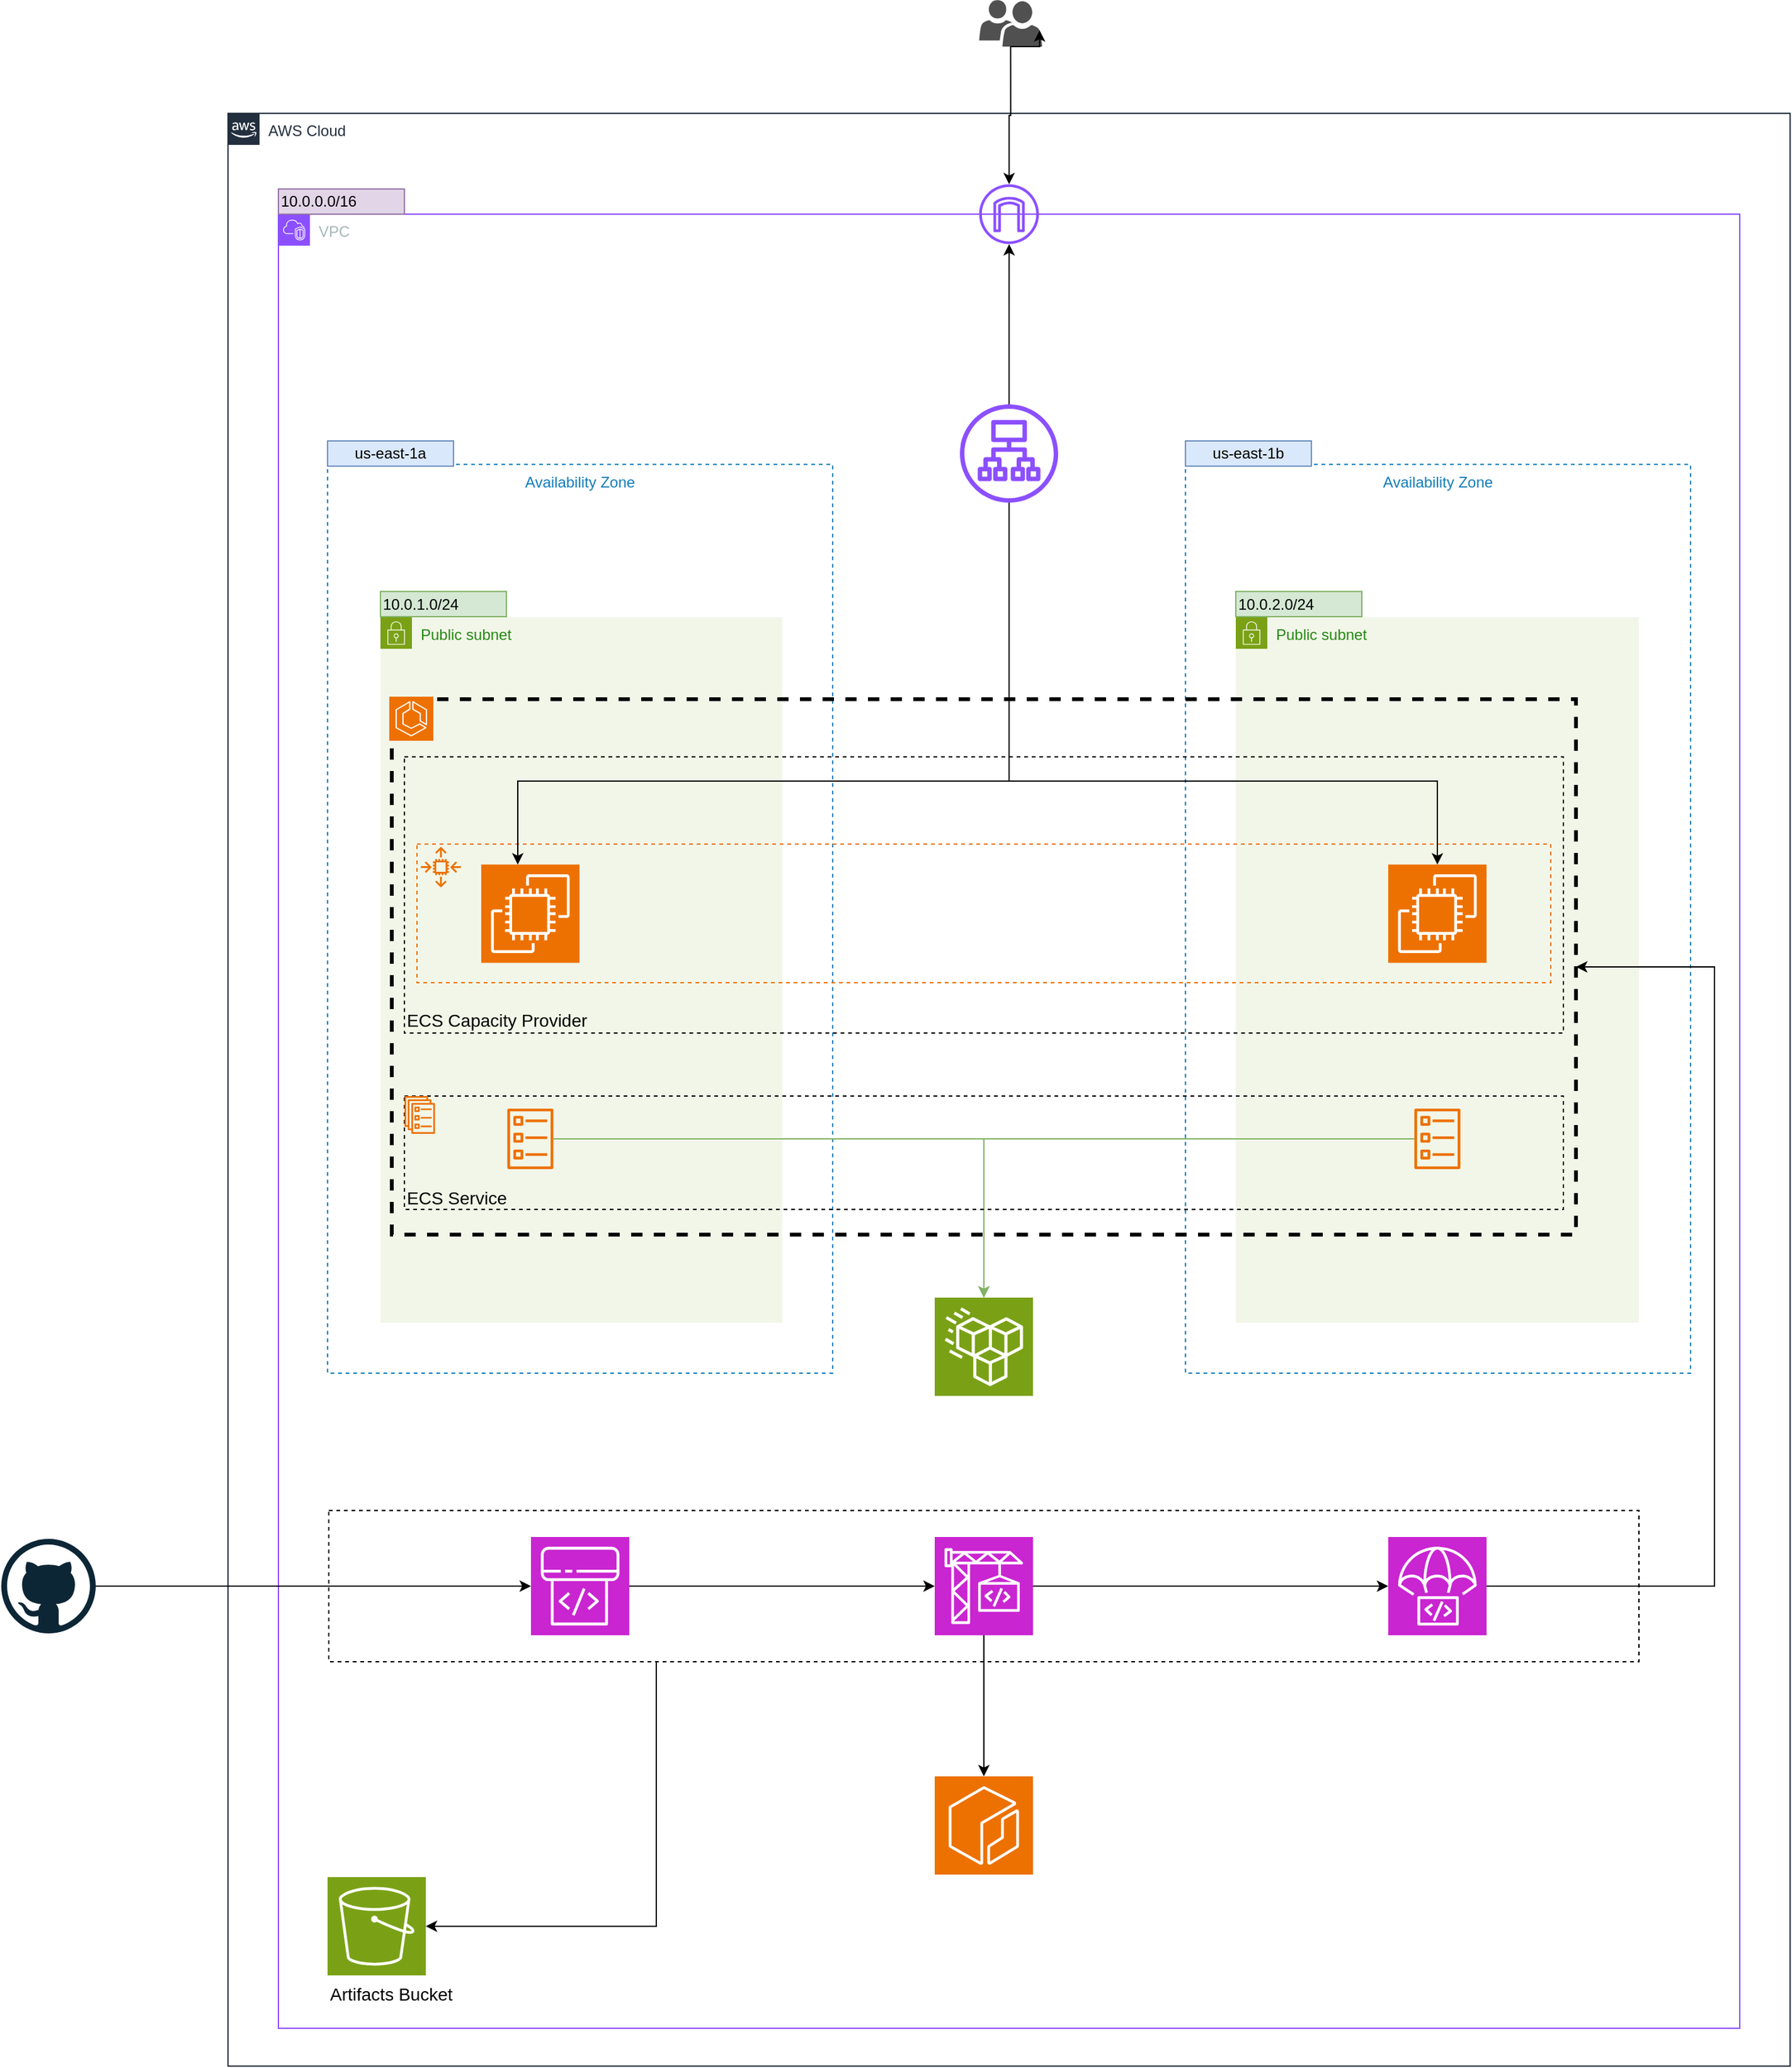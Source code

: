 <mxfile version="24.6.4" type="device">
  <diagram id="Ht1M8jgEwFfnCIfOTk4-" name="Page-1">
    <mxGraphModel dx="1687" dy="1634" grid="1" gridSize="10" guides="1" tooltips="1" connect="1" arrows="1" fold="1" page="1" pageScale="1" pageWidth="827" pageHeight="1169" math="0" shadow="0">
      <root>
        <mxCell id="0" />
        <mxCell id="1" parent="0" />
        <mxCell id="KW59PeZABZt6SA6DWuRM-1" value="AWS Cloud" style="points=[[0,0],[0.25,0],[0.5,0],[0.75,0],[1,0],[1,0.25],[1,0.5],[1,0.75],[1,1],[0.75,1],[0.5,1],[0.25,1],[0,1],[0,0.75],[0,0.5],[0,0.25]];outlineConnect=0;gradientColor=none;html=1;whiteSpace=wrap;fontSize=12;fontStyle=0;shape=mxgraph.aws4.group;grIcon=mxgraph.aws4.group_aws_cloud_alt;strokeColor=#232F3E;fillColor=none;verticalAlign=top;align=left;spacingLeft=30;fontColor=#232F3E;dashed=0;container=1;pointerEvents=0;collapsible=0;recursiveResize=0;movable=1;resizable=1;rotatable=1;deletable=1;editable=1;locked=0;connectable=1;" parent="1" vertex="1">
          <mxGeometry x="1120" y="120" width="1240" height="1550" as="geometry" />
        </mxCell>
        <mxCell id="KW59PeZABZt6SA6DWuRM-3" value="VPC" style="points=[[0,0],[0.25,0],[0.5,0],[0.75,0],[1,0],[1,0.25],[1,0.5],[1,0.75],[1,1],[0.75,1],[0.5,1],[0.25,1],[0,1],[0,0.75],[0,0.5],[0,0.25]];outlineConnect=0;gradientColor=none;html=1;whiteSpace=wrap;fontSize=12;fontStyle=0;container=1;pointerEvents=0;collapsible=0;recursiveResize=0;shape=mxgraph.aws4.group;grIcon=mxgraph.aws4.group_vpc2;strokeColor=#8C4FFF;fillColor=none;verticalAlign=top;align=left;spacingLeft=30;fontColor=#AAB7B8;dashed=0;" parent="KW59PeZABZt6SA6DWuRM-1" vertex="1">
          <mxGeometry x="40" y="80" width="1160" height="1440" as="geometry" />
        </mxCell>
        <mxCell id="YAXFw-S7Jnl4mdZOeOcL-41" value="Availability Zone" style="fillColor=none;strokeColor=#147EBA;dashed=1;verticalAlign=top;fontStyle=0;fontColor=#147EBA;whiteSpace=wrap;html=1;" parent="KW59PeZABZt6SA6DWuRM-3" vertex="1">
          <mxGeometry x="720" y="198.63" width="401" height="721.37" as="geometry" />
        </mxCell>
        <mxCell id="KW59PeZABZt6SA6DWuRM-12" value="Availability Zone" style="fillColor=none;strokeColor=#147EBA;dashed=1;verticalAlign=top;fontStyle=0;fontColor=#147EBA;whiteSpace=wrap;html=1;" parent="KW59PeZABZt6SA6DWuRM-3" vertex="1">
          <mxGeometry x="39" y="198.63" width="401" height="721.37" as="geometry" />
        </mxCell>
        <mxCell id="KW59PeZABZt6SA6DWuRM-4" value="Public subnet" style="points=[[0,0],[0.25,0],[0.5,0],[0.75,0],[1,0],[1,0.25],[1,0.5],[1,0.75],[1,1],[0.75,1],[0.5,1],[0.25,1],[0,1],[0,0.75],[0,0.5],[0,0.25]];outlineConnect=0;gradientColor=none;html=1;whiteSpace=wrap;fontSize=12;fontStyle=0;container=1;pointerEvents=0;collapsible=0;recursiveResize=0;shape=mxgraph.aws4.group;grIcon=mxgraph.aws4.group_security_group;grStroke=0;strokeColor=#7AA116;fillColor=#F2F6E8;verticalAlign=top;align=left;spacingLeft=30;fontColor=#248814;dashed=0;" parent="KW59PeZABZt6SA6DWuRM-3" vertex="1">
          <mxGeometry x="81" y="320" width="319" height="560" as="geometry" />
        </mxCell>
        <mxCell id="Jj9UYMmZ1Mb0EDD-zCcL-1" value="" style="sketch=0;points=[[0,0,0],[0.25,0,0],[0.5,0,0],[0.75,0,0],[1,0,0],[0,1,0],[0.25,1,0],[0.5,1,0],[0.75,1,0],[1,1,0],[0,0.25,0],[0,0.5,0],[0,0.75,0],[1,0.25,0],[1,0.5,0],[1,0.75,0]];outlineConnect=0;fontColor=#232F3E;fillColor=#ED7100;strokeColor=#ffffff;dashed=0;verticalLabelPosition=bottom;verticalAlign=top;align=center;html=1;fontSize=12;fontStyle=0;aspect=fixed;shape=mxgraph.aws4.resourceIcon;resIcon=mxgraph.aws4.ec2;" parent="KW59PeZABZt6SA6DWuRM-4" vertex="1">
          <mxGeometry x="80" y="196.25" width="78" height="78" as="geometry" />
        </mxCell>
        <mxCell id="K1Jlephq4LcjaDRVlc-C-10" value="" style="sketch=0;outlineConnect=0;fontColor=#232F3E;gradientColor=none;fillColor=#ED7100;strokeColor=none;dashed=0;verticalLabelPosition=bottom;verticalAlign=top;align=center;html=1;fontSize=12;fontStyle=0;aspect=fixed;pointerEvents=1;shape=mxgraph.aws4.ecs_task;" vertex="1" parent="KW59PeZABZt6SA6DWuRM-4">
          <mxGeometry x="100.5" y="390" width="37" height="48" as="geometry" />
        </mxCell>
        <mxCell id="KW59PeZABZt6SA6DWuRM-8" value="10.0.1.0/24" style="text;html=1;align=left;verticalAlign=middle;whiteSpace=wrap;rounded=0;fillColor=#d5e8d4;strokeColor=#82b366;" parent="KW59PeZABZt6SA6DWuRM-3" vertex="1">
          <mxGeometry x="81" y="299.5" width="100" height="20" as="geometry" />
        </mxCell>
        <mxCell id="KW59PeZABZt6SA6DWuRM-13" value="us-east-1a" style="text;html=1;align=center;verticalAlign=middle;whiteSpace=wrap;rounded=0;fillColor=#dae8fc;strokeColor=#6c8ebf;" parent="KW59PeZABZt6SA6DWuRM-3" vertex="1">
          <mxGeometry x="39" y="180" width="100" height="20" as="geometry" />
        </mxCell>
        <mxCell id="iPUKWWcroHYGa8-xgQve-2" value="Public subnet" style="points=[[0,0],[0.25,0],[0.5,0],[0.75,0],[1,0],[1,0.25],[1,0.5],[1,0.75],[1,1],[0.75,1],[0.5,1],[0.25,1],[0,1],[0,0.75],[0,0.5],[0,0.25]];outlineConnect=0;gradientColor=none;html=1;whiteSpace=wrap;fontSize=12;fontStyle=0;container=1;pointerEvents=0;collapsible=0;recursiveResize=0;shape=mxgraph.aws4.group;grIcon=mxgraph.aws4.group_security_group;grStroke=0;strokeColor=#7AA116;fillColor=#F2F6E8;verticalAlign=top;align=left;spacingLeft=30;fontColor=#248814;dashed=0;" parent="KW59PeZABZt6SA6DWuRM-3" vertex="1">
          <mxGeometry x="760" y="320" width="320" height="560" as="geometry" />
        </mxCell>
        <mxCell id="Jj9UYMmZ1Mb0EDD-zCcL-2" value="" style="sketch=0;points=[[0,0,0],[0.25,0,0],[0.5,0,0],[0.75,0,0],[1,0,0],[0,1,0],[0.25,1,0],[0.5,1,0],[0.75,1,0],[1,1,0],[0,0.25,0],[0,0.5,0],[0,0.75,0],[1,0.25,0],[1,0.5,0],[1,0.75,0]];outlineConnect=0;fontColor=#232F3E;fillColor=#ED7100;strokeColor=#ffffff;dashed=0;verticalLabelPosition=bottom;verticalAlign=top;align=center;html=1;fontSize=12;fontStyle=0;aspect=fixed;shape=mxgraph.aws4.resourceIcon;resIcon=mxgraph.aws4.ec2;" parent="iPUKWWcroHYGa8-xgQve-2" vertex="1">
          <mxGeometry x="121" y="196.25" width="78" height="78" as="geometry" />
        </mxCell>
        <mxCell id="Jj9UYMmZ1Mb0EDD-zCcL-6" value="" style="rounded=0;whiteSpace=wrap;html=1;fillColor=none;dashed=1;strokeColor=#ed7100;gradientColor=none;" parent="iPUKWWcroHYGa8-xgQve-2" vertex="1">
          <mxGeometry x="-650" y="180" width="900" height="110" as="geometry" />
        </mxCell>
        <mxCell id="K1Jlephq4LcjaDRVlc-C-15" value="" style="sketch=0;outlineConnect=0;fontColor=#232F3E;gradientColor=none;fillColor=#ED7100;strokeColor=none;dashed=0;verticalLabelPosition=bottom;verticalAlign=top;align=center;html=1;fontSize=12;fontStyle=0;aspect=fixed;pointerEvents=1;shape=mxgraph.aws4.ecs_task;" vertex="1" parent="iPUKWWcroHYGa8-xgQve-2">
          <mxGeometry x="141.5" y="390" width="37" height="48" as="geometry" />
        </mxCell>
        <mxCell id="iPUKWWcroHYGa8-xgQve-6" value="10.0.2.0/24" style="text;html=1;align=left;verticalAlign=middle;whiteSpace=wrap;rounded=0;fillColor=#d5e8d4;strokeColor=#82b366;" parent="KW59PeZABZt6SA6DWuRM-3" vertex="1">
          <mxGeometry x="760" y="299.5" width="100" height="20" as="geometry" />
        </mxCell>
        <mxCell id="YAXFw-S7Jnl4mdZOeOcL-2" value="us-east-1b" style="text;html=1;align=center;verticalAlign=middle;whiteSpace=wrap;rounded=0;fillColor=#dae8fc;strokeColor=#6c8ebf;" parent="KW59PeZABZt6SA6DWuRM-3" vertex="1">
          <mxGeometry x="720" y="180" width="100" height="20" as="geometry" />
        </mxCell>
        <mxCell id="Jj9UYMmZ1Mb0EDD-zCcL-15" style="edgeStyle=orthogonalEdgeStyle;rounded=0;orthogonalLoop=1;jettySize=auto;html=1;" parent="KW59PeZABZt6SA6DWuRM-3" source="K1Jlephq4LcjaDRVlc-C-32" target="Jj9UYMmZ1Mb0EDD-zCcL-1" edge="1">
          <mxGeometry relative="1" as="geometry">
            <Array as="points">
              <mxPoint x="580" y="450" />
              <mxPoint x="190" y="450" />
            </Array>
            <mxPoint x="580" y="330" as="sourcePoint" />
          </mxGeometry>
        </mxCell>
        <mxCell id="Jj9UYMmZ1Mb0EDD-zCcL-16" style="edgeStyle=orthogonalEdgeStyle;rounded=0;orthogonalLoop=1;jettySize=auto;html=1;" parent="KW59PeZABZt6SA6DWuRM-3" source="K1Jlephq4LcjaDRVlc-C-32" target="Jj9UYMmZ1Mb0EDD-zCcL-2" edge="1">
          <mxGeometry relative="1" as="geometry">
            <Array as="points">
              <mxPoint x="580" y="450" />
              <mxPoint x="920" y="450" />
            </Array>
            <mxPoint x="580" y="280" as="sourcePoint" />
          </mxGeometry>
        </mxCell>
        <mxCell id="YAXFw-S7Jnl4mdZOeOcL-17" value="" style="sketch=0;points=[[0,0,0],[0.25,0,0],[0.5,0,0],[0.75,0,0],[1,0,0],[0,1,0],[0.25,1,0],[0.5,1,0],[0.75,1,0],[1,1,0],[0,0.25,0],[0,0.5,0],[0,0.75,0],[1,0.25,0],[1,0.5,0],[1,0.75,0]];outlineConnect=0;fontColor=#232F3E;fillColor=#7AA116;strokeColor=#ffffff;dashed=0;verticalLabelPosition=bottom;verticalAlign=top;align=center;html=1;fontSize=12;fontStyle=0;aspect=fixed;shape=mxgraph.aws4.resourceIcon;resIcon=mxgraph.aws4.efs_standard;" parent="KW59PeZABZt6SA6DWuRM-3" vertex="1">
          <mxGeometry x="521" y="860" width="78" height="78" as="geometry" />
        </mxCell>
        <mxCell id="Jj9UYMmZ1Mb0EDD-zCcL-10" value="&lt;font style=&quot;font-size: 14px;&quot;&gt;ECS Capacity Provider&lt;/font&gt;" style="text;html=1;align=left;verticalAlign=middle;whiteSpace=wrap;rounded=0;" parent="KW59PeZABZt6SA6DWuRM-3" vertex="1">
          <mxGeometry x="100" y="630.5" width="150" height="19.5" as="geometry" />
        </mxCell>
        <mxCell id="Jj9UYMmZ1Mb0EDD-zCcL-13" value="&lt;font style=&quot;font-size: 14px;&quot;&gt;ECS Service&lt;/font&gt;" style="text;html=1;align=left;verticalAlign=middle;whiteSpace=wrap;rounded=0;" parent="KW59PeZABZt6SA6DWuRM-3" vertex="1">
          <mxGeometry x="100" y="771" width="198" height="19.5" as="geometry" />
        </mxCell>
        <mxCell id="K1Jlephq4LcjaDRVlc-C-8" style="edgeStyle=orthogonalEdgeStyle;rounded=0;orthogonalLoop=1;jettySize=auto;html=1;exitX=1;exitY=0.5;exitDx=0;exitDy=0;exitPerimeter=0;" edge="1" parent="KW59PeZABZt6SA6DWuRM-3" source="K1Jlephq4LcjaDRVlc-C-4" target="K1Jlephq4LcjaDRVlc-C-5">
          <mxGeometry relative="1" as="geometry" />
        </mxCell>
        <mxCell id="K1Jlephq4LcjaDRVlc-C-4" value="" style="sketch=0;points=[[0,0,0],[0.25,0,0],[0.5,0,0],[0.75,0,0],[1,0,0],[0,1,0],[0.25,1,0],[0.5,1,0],[0.75,1,0],[1,1,0],[0,0.25,0],[0,0.5,0],[0,0.75,0],[1,0.25,0],[1,0.5,0],[1,0.75,0]];outlineConnect=0;fontColor=#232F3E;fillColor=#C925D1;strokeColor=#ffffff;dashed=0;verticalLabelPosition=bottom;verticalAlign=top;align=center;html=1;fontSize=12;fontStyle=0;aspect=fixed;shape=mxgraph.aws4.resourceIcon;resIcon=mxgraph.aws4.codepipeline;" vertex="1" parent="KW59PeZABZt6SA6DWuRM-3">
          <mxGeometry x="200.5" y="1050" width="78" height="78" as="geometry" />
        </mxCell>
        <mxCell id="K1Jlephq4LcjaDRVlc-C-9" style="edgeStyle=orthogonalEdgeStyle;rounded=0;orthogonalLoop=1;jettySize=auto;html=1;exitX=1;exitY=0.5;exitDx=0;exitDy=0;exitPerimeter=0;" edge="1" parent="KW59PeZABZt6SA6DWuRM-3" source="K1Jlephq4LcjaDRVlc-C-5" target="K1Jlephq4LcjaDRVlc-C-6">
          <mxGeometry relative="1" as="geometry" />
        </mxCell>
        <mxCell id="K1Jlephq4LcjaDRVlc-C-21" style="edgeStyle=orthogonalEdgeStyle;rounded=0;orthogonalLoop=1;jettySize=auto;html=1;" edge="1" parent="KW59PeZABZt6SA6DWuRM-3" source="K1Jlephq4LcjaDRVlc-C-5" target="K1Jlephq4LcjaDRVlc-C-20">
          <mxGeometry relative="1" as="geometry" />
        </mxCell>
        <mxCell id="K1Jlephq4LcjaDRVlc-C-5" value="" style="sketch=0;points=[[0,0,0],[0.25,0,0],[0.5,0,0],[0.75,0,0],[1,0,0],[0,1,0],[0.25,1,0],[0.5,1,0],[0.75,1,0],[1,1,0],[0,0.25,0],[0,0.5,0],[0,0.75,0],[1,0.25,0],[1,0.5,0],[1,0.75,0]];outlineConnect=0;fontColor=#232F3E;fillColor=#C925D1;strokeColor=#ffffff;dashed=0;verticalLabelPosition=bottom;verticalAlign=top;align=center;html=1;fontSize=12;fontStyle=0;aspect=fixed;shape=mxgraph.aws4.resourceIcon;resIcon=mxgraph.aws4.codebuild;" vertex="1" parent="KW59PeZABZt6SA6DWuRM-3">
          <mxGeometry x="521" y="1050" width="78" height="78" as="geometry" />
        </mxCell>
        <mxCell id="K1Jlephq4LcjaDRVlc-C-25" style="edgeStyle=orthogonalEdgeStyle;rounded=0;orthogonalLoop=1;jettySize=auto;html=1;exitX=1;exitY=0.5;exitDx=0;exitDy=0;exitPerimeter=0;entryX=1;entryY=0.5;entryDx=0;entryDy=0;" edge="1" parent="KW59PeZABZt6SA6DWuRM-3" source="K1Jlephq4LcjaDRVlc-C-6" target="Jj9UYMmZ1Mb0EDD-zCcL-23">
          <mxGeometry relative="1" as="geometry">
            <Array as="points">
              <mxPoint x="1140" y="1089" />
              <mxPoint x="1140" y="597" />
            </Array>
          </mxGeometry>
        </mxCell>
        <mxCell id="K1Jlephq4LcjaDRVlc-C-6" value="" style="sketch=0;points=[[0,0,0],[0.25,0,0],[0.5,0,0],[0.75,0,0],[1,0,0],[0,1,0],[0.25,1,0],[0.5,1,0],[0.75,1,0],[1,1,0],[0,0.25,0],[0,0.5,0],[0,0.75,0],[1,0.25,0],[1,0.5,0],[1,0.75,0]];outlineConnect=0;fontColor=#232F3E;fillColor=#C925D1;strokeColor=#ffffff;dashed=0;verticalLabelPosition=bottom;verticalAlign=top;align=center;html=1;fontSize=12;fontStyle=0;aspect=fixed;shape=mxgraph.aws4.resourceIcon;resIcon=mxgraph.aws4.codedeploy;" vertex="1" parent="KW59PeZABZt6SA6DWuRM-3">
          <mxGeometry x="881" y="1050" width="78" height="78" as="geometry" />
        </mxCell>
        <mxCell id="KW59PeZABZt6SA6DWuRM-6" value="" style="sketch=0;outlineConnect=0;fontColor=#232F3E;gradientColor=none;fillColor=#8C4FFF;strokeColor=none;dashed=0;verticalLabelPosition=bottom;verticalAlign=top;align=center;html=1;fontSize=12;fontStyle=0;aspect=fixed;pointerEvents=1;shape=mxgraph.aws4.internet_gateway;" parent="KW59PeZABZt6SA6DWuRM-3" vertex="1">
          <mxGeometry x="556.25" y="-23.75" width="47.5" height="47.5" as="geometry" />
        </mxCell>
        <mxCell id="YAXFw-S7Jnl4mdZOeOcL-30" style="edgeStyle=orthogonalEdgeStyle;rounded=0;orthogonalLoop=1;jettySize=auto;html=1;" parent="KW59PeZABZt6SA6DWuRM-3" source="K1Jlephq4LcjaDRVlc-C-32" target="KW59PeZABZt6SA6DWuRM-6" edge="1">
          <mxGeometry relative="1" as="geometry">
            <mxPoint x="654.5" y="140" as="sourcePoint" />
          </mxGeometry>
        </mxCell>
        <mxCell id="K1Jlephq4LcjaDRVlc-C-16" style="edgeStyle=orthogonalEdgeStyle;rounded=0;orthogonalLoop=1;jettySize=auto;html=1;entryX=0.5;entryY=0;entryDx=0;entryDy=0;entryPerimeter=0;fillColor=#d5e8d4;strokeColor=#82b366;" edge="1" parent="KW59PeZABZt6SA6DWuRM-3" source="K1Jlephq4LcjaDRVlc-C-10" target="YAXFw-S7Jnl4mdZOeOcL-17">
          <mxGeometry relative="1" as="geometry" />
        </mxCell>
        <mxCell id="K1Jlephq4LcjaDRVlc-C-17" style="edgeStyle=orthogonalEdgeStyle;rounded=0;orthogonalLoop=1;jettySize=auto;html=1;fillColor=#d5e8d4;strokeColor=#82b366;" edge="1" parent="KW59PeZABZt6SA6DWuRM-3" source="K1Jlephq4LcjaDRVlc-C-15" target="YAXFw-S7Jnl4mdZOeOcL-17">
          <mxGeometry relative="1" as="geometry" />
        </mxCell>
        <mxCell id="Jj9UYMmZ1Mb0EDD-zCcL-12" value="" style="rounded=0;whiteSpace=wrap;html=1;fillColor=none;dashed=1;" parent="KW59PeZABZt6SA6DWuRM-3" vertex="1">
          <mxGeometry x="100" y="700" width="920" height="90" as="geometry" />
        </mxCell>
        <mxCell id="Jj9UYMmZ1Mb0EDD-zCcL-9" value="" style="rounded=0;whiteSpace=wrap;html=1;fillColor=none;dashed=1;strokeColor=#000000;" parent="KW59PeZABZt6SA6DWuRM-3" vertex="1">
          <mxGeometry x="100" y="430.75" width="920" height="219.25" as="geometry" />
        </mxCell>
        <mxCell id="Jj9UYMmZ1Mb0EDD-zCcL-23" value="" style="rounded=0;whiteSpace=wrap;html=1;gradientColor=none;fillColor=none;dashed=1;strokeWidth=3;" parent="KW59PeZABZt6SA6DWuRM-3" vertex="1">
          <mxGeometry x="90" y="385" width="940" height="425" as="geometry" />
        </mxCell>
        <mxCell id="K1Jlephq4LcjaDRVlc-C-18" value="" style="sketch=0;points=[[0,0,0],[0.25,0,0],[0.5,0,0],[0.75,0,0],[1,0,0],[0,1,0],[0.25,1,0],[0.5,1,0],[0.75,1,0],[1,1,0],[0,0.25,0],[0,0.5,0],[0,0.75,0],[1,0.25,0],[1,0.5,0],[1,0.75,0]];outlineConnect=0;fontColor=#232F3E;fillColor=#7AA116;strokeColor=#ffffff;dashed=0;verticalLabelPosition=bottom;verticalAlign=top;align=center;html=1;fontSize=12;fontStyle=0;aspect=fixed;shape=mxgraph.aws4.resourceIcon;resIcon=mxgraph.aws4.s3;" vertex="1" parent="KW59PeZABZt6SA6DWuRM-3">
          <mxGeometry x="39" y="1320" width="78" height="78" as="geometry" />
        </mxCell>
        <mxCell id="K1Jlephq4LcjaDRVlc-C-19" value="&lt;font style=&quot;font-size: 14px;&quot;&gt;Artifacts Bucket&lt;/font&gt;" style="text;html=1;align=left;verticalAlign=middle;resizable=0;points=[];autosize=1;strokeColor=none;fillColor=none;" vertex="1" parent="KW59PeZABZt6SA6DWuRM-3">
          <mxGeometry x="39" y="1398" width="120" height="30" as="geometry" />
        </mxCell>
        <mxCell id="K1Jlephq4LcjaDRVlc-C-20" value="" style="sketch=0;points=[[0,0,0],[0.25,0,0],[0.5,0,0],[0.75,0,0],[1,0,0],[0,1,0],[0.25,1,0],[0.5,1,0],[0.75,1,0],[1,1,0],[0,0.25,0],[0,0.5,0],[0,0.75,0],[1,0.25,0],[1,0.5,0],[1,0.75,0]];outlineConnect=0;fontColor=#232F3E;fillColor=#ED7100;strokeColor=#ffffff;dashed=0;verticalLabelPosition=bottom;verticalAlign=top;align=center;html=1;fontSize=12;fontStyle=0;aspect=fixed;shape=mxgraph.aws4.resourceIcon;resIcon=mxgraph.aws4.ecr;" vertex="1" parent="KW59PeZABZt6SA6DWuRM-3">
          <mxGeometry x="521" y="1240" width="78" height="78" as="geometry" />
        </mxCell>
        <mxCell id="K1Jlephq4LcjaDRVlc-C-22" value="" style="sketch=0;points=[[0,0,0],[0.25,0,0],[0.5,0,0],[0.75,0,0],[1,0,0],[0,1,0],[0.25,1,0],[0.5,1,0],[0.75,1,0],[1,1,0],[0,0.25,0],[0,0.5,0],[0,0.75,0],[1,0.25,0],[1,0.5,0],[1,0.75,0]];outlineConnect=0;fontColor=#232F3E;fillColor=#ED7100;strokeColor=#ffffff;dashed=0;verticalLabelPosition=bottom;verticalAlign=top;align=center;html=1;fontSize=12;fontStyle=0;aspect=fixed;shape=mxgraph.aws4.resourceIcon;resIcon=mxgraph.aws4.ecs;" vertex="1" parent="KW59PeZABZt6SA6DWuRM-3">
          <mxGeometry x="88" y="383" width="35" height="35" as="geometry" />
        </mxCell>
        <mxCell id="K1Jlephq4LcjaDRVlc-C-23" value="" style="sketch=0;outlineConnect=0;fontColor=#232F3E;gradientColor=none;fillColor=#ED7100;strokeColor=none;dashed=0;verticalLabelPosition=bottom;verticalAlign=top;align=center;html=1;fontSize=12;fontStyle=0;aspect=fixed;pointerEvents=1;shape=mxgraph.aws4.ecs_service;" vertex="1" parent="KW59PeZABZt6SA6DWuRM-3">
          <mxGeometry x="100" y="700" width="24.38" height="30" as="geometry" />
        </mxCell>
        <mxCell id="K1Jlephq4LcjaDRVlc-C-26" value="" style="rounded=0;whiteSpace=wrap;html=1;fillColor=none;dashed=1;" vertex="1" parent="KW59PeZABZt6SA6DWuRM-3">
          <mxGeometry x="40" y="1029" width="1040" height="120" as="geometry" />
        </mxCell>
        <mxCell id="K1Jlephq4LcjaDRVlc-C-30" style="edgeStyle=orthogonalEdgeStyle;rounded=0;orthogonalLoop=1;jettySize=auto;html=1;exitX=0.25;exitY=1;exitDx=0;exitDy=0;entryX=1;entryY=0.5;entryDx=0;entryDy=0;entryPerimeter=0;" edge="1" parent="KW59PeZABZt6SA6DWuRM-3" source="K1Jlephq4LcjaDRVlc-C-26" target="K1Jlephq4LcjaDRVlc-C-18">
          <mxGeometry relative="1" as="geometry" />
        </mxCell>
        <mxCell id="K1Jlephq4LcjaDRVlc-C-32" value="" style="sketch=0;outlineConnect=0;fontColor=#232F3E;gradientColor=none;fillColor=#8C4FFF;strokeColor=none;dashed=0;verticalLabelPosition=bottom;verticalAlign=top;align=center;html=1;fontSize=12;fontStyle=0;aspect=fixed;pointerEvents=1;shape=mxgraph.aws4.application_load_balancer;" vertex="1" parent="KW59PeZABZt6SA6DWuRM-3">
          <mxGeometry x="541" y="151" width="78" height="78" as="geometry" />
        </mxCell>
        <mxCell id="KW59PeZABZt6SA6DWuRM-7" value="10.0.0.0/16" style="text;html=1;align=left;verticalAlign=middle;whiteSpace=wrap;rounded=0;fillColor=#e1d5e7;strokeColor=#9673a6;" parent="KW59PeZABZt6SA6DWuRM-1" vertex="1">
          <mxGeometry x="40" y="60" width="100" height="20" as="geometry" />
        </mxCell>
        <mxCell id="YAXFw-S7Jnl4mdZOeOcL-12" style="edgeStyle=orthogonalEdgeStyle;rounded=0;orthogonalLoop=1;jettySize=auto;html=1;exitX=0.5;exitY=1;exitDx=0;exitDy=0;exitPerimeter=0;" parent="1" source="KW59PeZABZt6SA6DWuRM-2" target="KW59PeZABZt6SA6DWuRM-6" edge="1">
          <mxGeometry relative="1" as="geometry" />
        </mxCell>
        <mxCell id="KW59PeZABZt6SA6DWuRM-2" value="" style="sketch=0;pointerEvents=1;shadow=0;dashed=0;html=1;strokeColor=none;labelPosition=center;verticalLabelPosition=bottom;verticalAlign=top;align=center;fillColor=#505050;shape=mxgraph.mscae.intune.user_group" parent="1" vertex="1">
          <mxGeometry x="1716.25" y="30" width="50" height="37" as="geometry" />
        </mxCell>
        <mxCell id="YAXFw-S7Jnl4mdZOeOcL-11" style="edgeStyle=orthogonalEdgeStyle;rounded=0;orthogonalLoop=1;jettySize=auto;html=1;exitX=0.5;exitY=1;exitDx=0;exitDy=0;exitPerimeter=0;entryX=0.96;entryY=0.65;entryDx=0;entryDy=0;entryPerimeter=0;" parent="1" source="KW59PeZABZt6SA6DWuRM-2" target="KW59PeZABZt6SA6DWuRM-2" edge="1">
          <mxGeometry relative="1" as="geometry" />
        </mxCell>
        <mxCell id="K1Jlephq4LcjaDRVlc-C-1" value="" style="dashed=0;outlineConnect=0;html=1;align=center;labelPosition=center;verticalLabelPosition=bottom;verticalAlign=top;shape=mxgraph.weblogos.github" vertex="1" parent="1">
          <mxGeometry x="940" y="1251.5" width="75" height="75" as="geometry" />
        </mxCell>
        <mxCell id="K1Jlephq4LcjaDRVlc-C-13" value="" style="sketch=0;outlineConnect=0;fontColor=#232F3E;gradientColor=none;fillColor=#ED7100;strokeColor=none;dashed=0;verticalLabelPosition=bottom;verticalAlign=top;align=center;html=1;fontSize=12;fontStyle=0;aspect=fixed;pointerEvents=1;shape=mxgraph.aws4.auto_scaling2;" vertex="1" parent="1">
          <mxGeometry x="1273" y="702.25" width="32" height="32" as="geometry" />
        </mxCell>
        <mxCell id="K1Jlephq4LcjaDRVlc-C-7" style="edgeStyle=orthogonalEdgeStyle;rounded=0;orthogonalLoop=1;jettySize=auto;html=1;" edge="1" parent="1" source="K1Jlephq4LcjaDRVlc-C-1" target="K1Jlephq4LcjaDRVlc-C-4">
          <mxGeometry relative="1" as="geometry">
            <mxPoint x="1024" y="1519" as="sourcePoint" />
          </mxGeometry>
        </mxCell>
      </root>
    </mxGraphModel>
  </diagram>
</mxfile>
